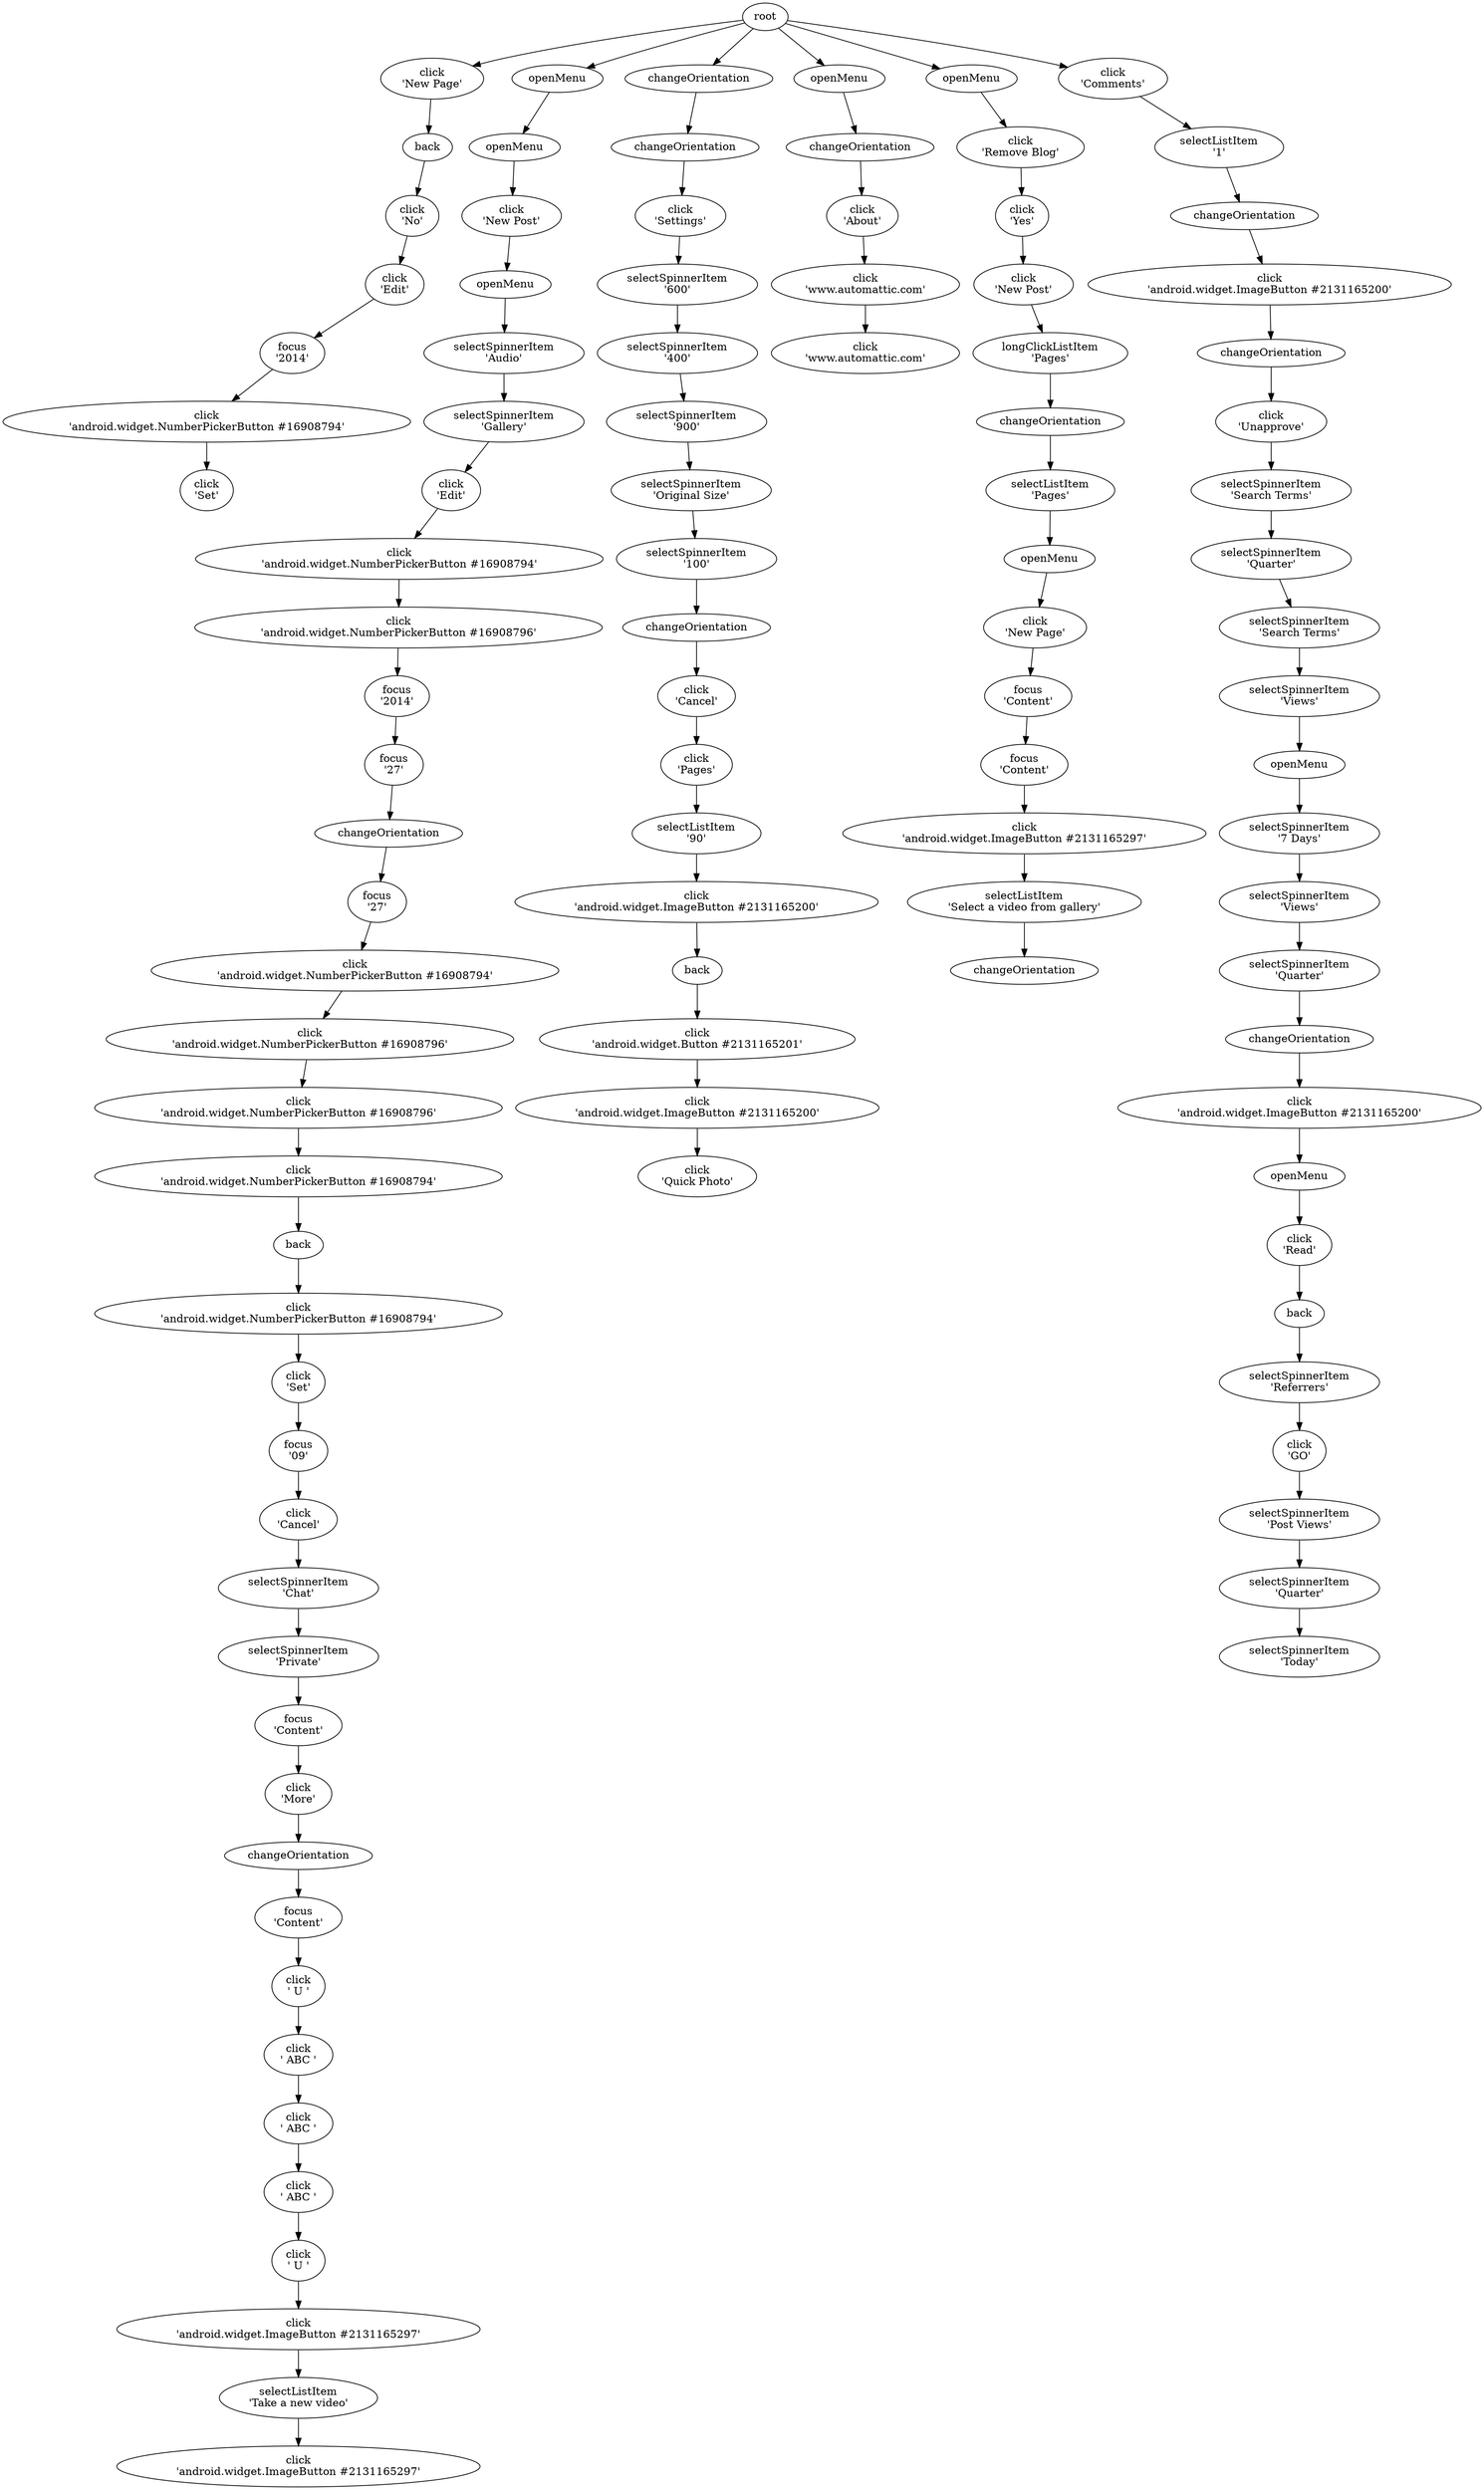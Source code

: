 digraph EFG {

## Edges

	root -> e4;
	e4 -> e23;
	e23 -> e27;
	e27 -> e37;
	e37 -> e49;
	e49 -> e59;
	e59 -> e79;
	root -> e84;
	e84 -> e91;
	e91 -> e96;
	e96 -> e129;
	e129 -> e140;
	e140 -> e164;
	e164 -> e182;
	e182 -> e197;
	e197 -> e216;
	e216 -> e232;
	e232 -> e243;
	e243 -> e266;
	e266 -> e271;
	e271 -> e287;
	e287 -> e297;
	e297 -> e311;
	e311 -> e329;
	e329 -> e348;
	e348 -> e357;
	e357 -> e374;
	e374 -> e383;
	e383 -> e399;
	e399 -> e413;
	e413 -> e430;
	e430 -> e447;
	e447 -> e476;
	e476 -> e492;
	e492 -> e493;
	e493 -> e508;
	e508 -> e521;
	e521 -> e533;
	e533 -> e545;
	e545 -> e556;
	e556 -> e573;
	e573 -> e580;
	e580 -> e596;
	root -> e614;
	e614 -> e630;
	e630 -> e641;
	e641 -> e653;
	e653 -> e670;
	e670 -> e694;
	e694 -> e704;
	e704 -> e724;
	e724 -> e760;
	e760 -> e775;
	e775 -> e788;
	e788 -> e798;
	e798 -> e826;
	e826 -> e849;
	e849 -> e858;
	e858 -> e867;
	e867 -> e882;
	root -> e893;
	e893 -> e901;
	e901 -> e905;
	e905 -> e911;
	e911 -> e917;
	root -> e921;
	e921 -> e925;
	e925 -> e930;
	e930 -> e937;
	e937 -> e956;
	e956 -> e980;
	e980 -> e981;
	e981 -> e1009;
	e1009 -> e1011;
	e1011 -> e1015;
	e1015 -> e1026;
	e1026 -> e1046;
	e1046 -> e1052;
	e1052 -> e1072;
	root -> e1082;
	e1082 -> e1088;
	e1088 -> e1109;
	e1109 -> e1116;
	e1116 -> e1142;
	e1142 -> e1146;
	e1146 -> e1168;
	e1168 -> e1190;
	e1190 -> e1202;
	e1202 -> e1216;
	e1216 -> e1248;
	e1248 -> e1256;
	e1256 -> e1267;
	e1267 -> e1292;
	e1292 -> e1317;
	e1317 -> e1330;
	e1330 -> e1361;
	e1361 -> e1386;
	e1386 -> e1392;
	e1392 -> e1397;
	e1397 -> e1423;
	e1423 -> e1430;
	e1430 -> e1454;
	e1454 -> e1468;

## Nodes

	e1397 [label="selectSpinnerItem\n'Referrers'"];
	e91 [label="openMenu"];
	e1392 [label="back"];
	e670 [label="selectSpinnerItem\n'400'"];
	e1046 [label="click\n'android.widget.ImageButton #2131165297'"];
	e533 [label="click\n' ABC '"];
	e867 [label="click\n'android.widget.ImageButton #2131165200'"];
	e1190 [label="selectSpinnerItem\n'Quarter'"];
	e476 [label="click\n'More'"];
	e1109 [label="changeOrientation"];
	e297 [label="click\n'android.widget.NumberPickerButton #16908796'"];
	e348 [label="back"];
	e140 [label="selectSpinnerItem\n'Audio'"];
	e1248 [label="openMenu"];
	e84 [label="openMenu"];
	e1386 [label="click\n'Read'"];
	e1052 [label="selectListItem\n'Select a video from gallery'"];
	e545 [label="click\n' ABC '"];
	e858 [label="click\n'android.widget.Button #2131165201'"];
	e1256 [label="selectSpinnerItem\n'7 Days'"];
	e1116 [label="click\n'android.widget.ImageButton #2131165200'"];
	e1454 [label="selectSpinnerItem\n'Quarter'"];
	e79 [label="click\n'Set'"];
	e164 [label="selectSpinnerItem\n'Gallery'"];
	e1317 [label="changeOrientation"];
	e956 [label="longClickListItem\n'Pages'"];
	e981 [label="selectListItem\n'Pages'"];
	e980 [label="changeOrientation"];
	e129 [label="openMenu"];
	e1026 [label="focus\n'Content'"];
	e614 [label="changeOrientation"];
	e694 [label="selectSpinnerItem\n'900'"];
	e493 [label="focus\n'Content'"];
	e492 [label="changeOrientation"];
	e1423 [label="click\n'GO'"];
	e596 [label="click\n'android.widget.ImageButton #2131165297'"];
	e849 [label="back"];
	e413 [label="selectSpinnerItem\n'Chat'"];
	e329 [label="click\n'android.widget.NumberPickerButton #16908794'"];
	e271 [label="focus\n'27'"];
	e798 [label="selectListItem\n'90'"];
	e905 [label="click\n'About'"];
	e311 [label="click\n'android.widget.NumberPickerButton #16908796'"];
	e27 [label="click\n'No'"];
	e724 [label="selectSpinnerItem\n'100'"];
	e521 [label="click\n' ABC '"];
	e23 [label="back"];
	e901 [label="changeOrientation"];
	e1330 [label="click\n'android.widget.ImageButton #2131165200'"];
	e216 [label="click\n'android.widget.NumberPickerButton #16908796'"];
	e182 [label="click\n'Edit'"];
	e287 [label="click\n'android.widget.NumberPickerButton #16908794'"];
	e96 [label="click\n'New Post'"];
	e1430 [label="selectSpinnerItem\n'Post Views'"];
	e243 [label="focus\n'27'"];
	e775 [label="click\n'Cancel'"];
	e911 [label="click\n'www.automattic.com'"];
	e1292 [label="selectSpinnerItem\n'Quarter'"];
	e1216 [label="selectSpinnerItem\n'Views'"];
	e383 [label="focus\n'09'"];
	e37 [label="click\n'Edit'"];
	e1009 [label="openMenu"];
	e917 [label="click\n'www.automattic.com'"];
	e197 [label="click\n'android.widget.NumberPickerButton #16908794'"];
	e704 [label="selectSpinnerItem\n'Original Size'"];
	e630 [label="changeOrientation"];
	e1146 [label="click\n'Unapprove'"];
	e573 [label="click\n'android.widget.ImageButton #2131165297'"];
	e1088 [label="selectListItem\n'1'"];
	e1142 [label="changeOrientation"];
	e430 [label="selectSpinnerItem\n'Private'"];
	e232 [label="focus\n'2014'"];
	e893 [label="openMenu"];
	e788 [label="click\n'Pages'"];
	e925 [label="click\n'Remove Blog'"];
	e447 [label="focus\n'Content'"];
	e921 [label="openMenu"];
	e1202 [label="selectSpinnerItem\n'Search Terms'"];
	e1011 [label="click\n'New Page'"];
	e49 [label="focus\n'2014'"];
	e374 [label="click\n'Set'"];
	e1015 [label="focus\n'Content'"];
	e399 [label="click\n'Cancel'"];
	e826 [label="click\n'android.widget.ImageButton #2131165200'"];
	e508 [label="click\n' U '"];
	e4 [label="click\n'New Page'"];
	e580 [label="selectListItem\n'Take a new video'"];
	e641 [label="click\n'Settings'"];
	e930 [label="click\n'Yes'"];
	e266 [label="changeOrientation"];
	e882 [label="click\n'Quick Photo'"];
	e1072 [label="changeOrientation"];
	e937 [label="click\n'New Post'"];
	e556 [label="click\n' U '"];
	e59 [label="click\n'android.widget.NumberPickerButton #16908794'"];
	e653 [label="selectSpinnerItem\n'600'"];
	e1168 [label="selectSpinnerItem\n'Search Terms'"];
	e1267 [label="selectSpinnerItem\n'Views'"];
	e1082 [label="click\n'Comments'"];
	e1361 [label="openMenu"];
	e1468 [label="selectSpinnerItem\n'Today'"];
	e357 [label="click\n'android.widget.NumberPickerButton #16908794'"];
	e760 [label="changeOrientation"];

}
